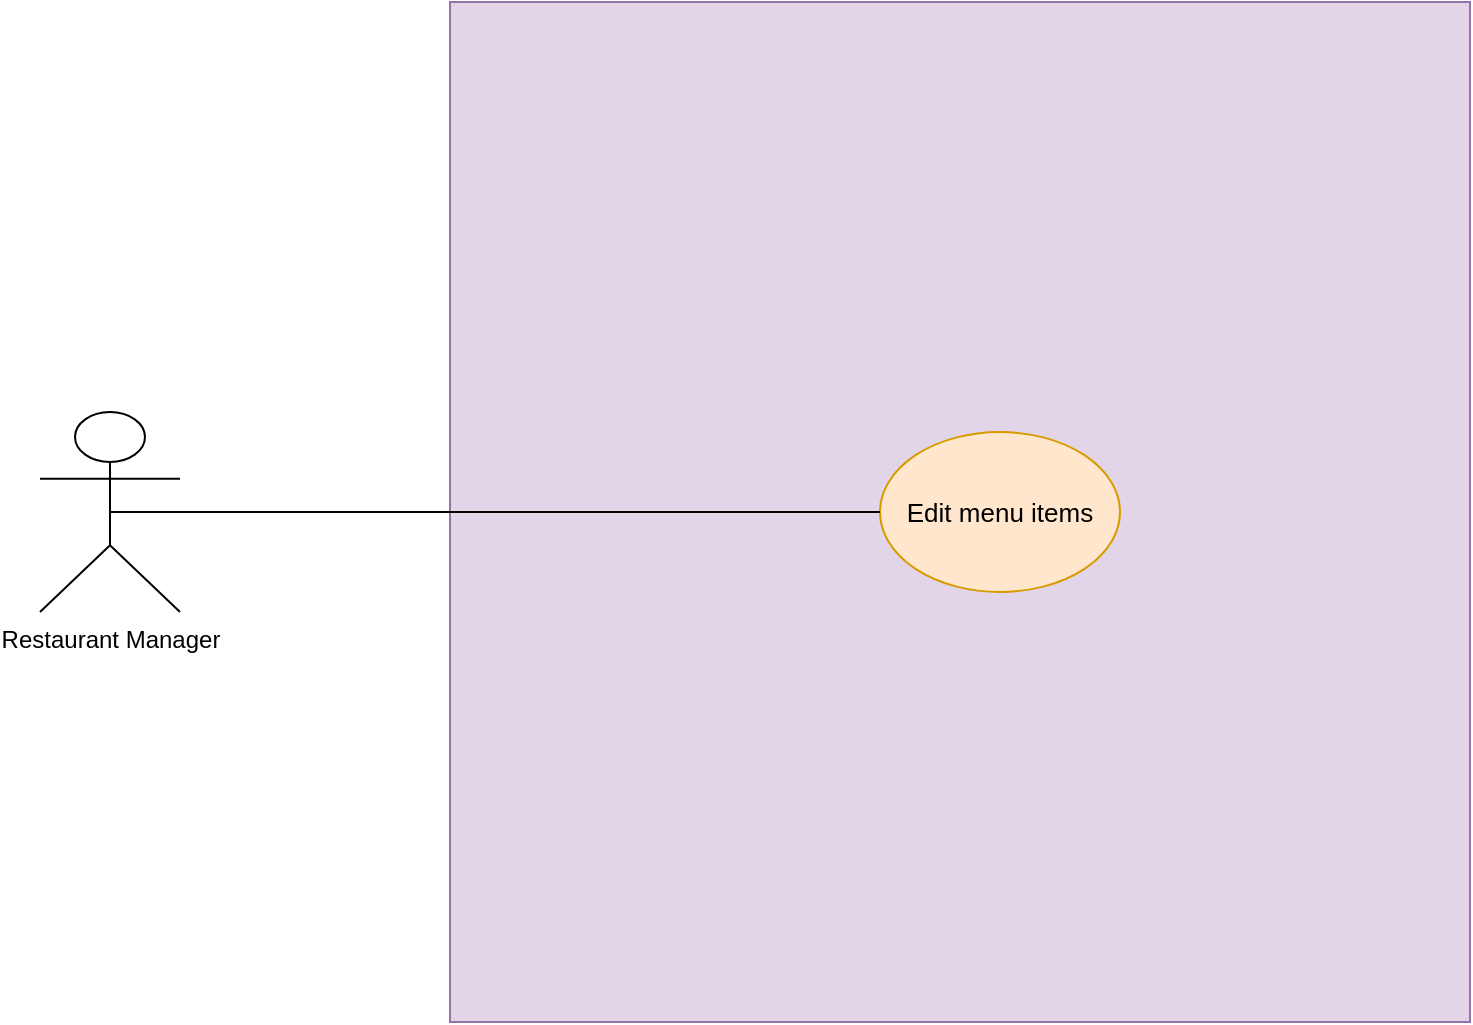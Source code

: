 <mxfile version="18.0.6" type="device"><diagram id="kg1rYYwzPfy4I76olRBd" name="User Acc Use Case "><mxGraphModel dx="1278" dy="641" grid="1" gridSize="10" guides="1" tooltips="1" connect="1" arrows="1" fold="1" page="1" pageScale="1" pageWidth="850" pageHeight="1100" math="0" shadow="0"><root><mxCell id="0"/><mxCell id="1" parent="0"/><mxCell id="65m7NHMEhVuAxZGKMXY2-1" value="Restaurant Manager" style="shape=umlActor;verticalLabelPosition=bottom;verticalAlign=top;html=1;outlineConnect=0;align=center;" vertex="1" parent="1"><mxGeometry x="90" y="250" width="70" height="100" as="geometry"/></mxCell><mxCell id="65m7NHMEhVuAxZGKMXY2-2" value="" style="whiteSpace=wrap;html=1;aspect=fixed;fillColor=#e1d5e7;strokeColor=#9673a6;" vertex="1" parent="1"><mxGeometry x="295" y="45" width="510" height="510" as="geometry"/></mxCell><mxCell id="65m7NHMEhVuAxZGKMXY2-3" value="&lt;font style=&quot;font-size: 13px;&quot;&gt;Edit menu items&lt;/font&gt;" style="ellipse;whiteSpace=wrap;html=1;fillColor=#ffe6cc;strokeColor=#d79b00;" vertex="1" parent="1"><mxGeometry x="510" y="260" width="120" height="80" as="geometry"/></mxCell><mxCell id="65m7NHMEhVuAxZGKMXY2-4" value="" style="endArrow=none;html=1;rounded=0;fontSize=15;exitX=0.5;exitY=0.5;exitDx=0;exitDy=0;exitPerimeter=0;entryX=0;entryY=0.5;entryDx=0;entryDy=0;" edge="1" parent="1" source="65m7NHMEhVuAxZGKMXY2-1" target="65m7NHMEhVuAxZGKMXY2-3"><mxGeometry width="50" height="50" relative="1" as="geometry"><mxPoint x="160" y="320" as="sourcePoint"/><mxPoint x="210" y="270" as="targetPoint"/></mxGeometry></mxCell></root></mxGraphModel></diagram></mxfile>